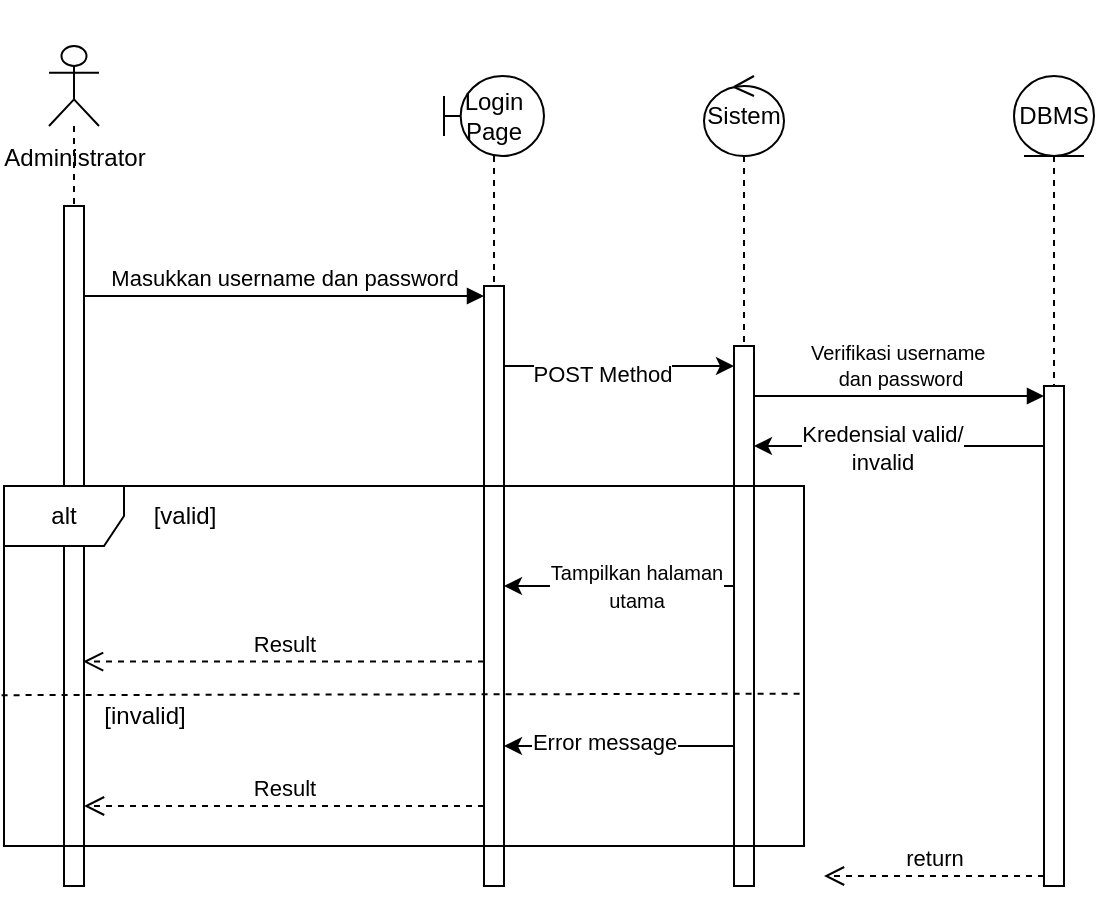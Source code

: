 <mxfile version="24.5.5" type="github">
  <diagram name="Page-1" id="13e1069c-82ec-6db2-03f1-153e76fe0fe0">
    <mxGraphModel dx="1666" dy="751" grid="1" gridSize="10" guides="1" tooltips="1" connect="1" arrows="1" fold="1" page="1" pageScale="1" pageWidth="1100" pageHeight="850" background="none" math="0" shadow="0">
      <root>
        <mxCell id="0" />
        <mxCell id="1" parent="0" />
        <mxCell id="qAsL3f_95yQnwN6Ljhob-19" style="edgeStyle=orthogonalEdgeStyle;rounded=0;orthogonalLoop=1;jettySize=auto;html=1;curved=0;" edge="1" parent="1" source="qAsL3f_95yQnwN6Ljhob-2" target="qAsL3f_95yQnwN6Ljhob-17">
          <mxGeometry relative="1" as="geometry">
            <Array as="points">
              <mxPoint x="360" y="270" />
              <mxPoint x="360" y="270" />
            </Array>
          </mxGeometry>
        </mxCell>
        <mxCell id="qAsL3f_95yQnwN6Ljhob-20" value="POST Method" style="edgeLabel;html=1;align=center;verticalAlign=middle;resizable=0;points=[];" vertex="1" connectable="0" parent="qAsL3f_95yQnwN6Ljhob-19">
          <mxGeometry x="-0.158" y="-4" relative="1" as="geometry">
            <mxPoint as="offset" />
          </mxGeometry>
        </mxCell>
        <mxCell id="qAsL3f_95yQnwN6Ljhob-2" value="" style="html=1;points=[[0,0,0,0,5],[0,1,0,0,-5],[1,0,0,0,5],[1,1,0,0,-5]];perimeter=orthogonalPerimeter;outlineConnect=0;targetShapes=umlLifeline;portConstraint=eastwest;newEdgeStyle={&quot;curved&quot;:0,&quot;rounded&quot;:0};" vertex="1" parent="1">
          <mxGeometry x="320" y="230" width="10" height="300" as="geometry" />
        </mxCell>
        <mxCell id="qAsL3f_95yQnwN6Ljhob-3" value="Masukkan username dan password" style="html=1;verticalAlign=bottom;endArrow=block;curved=0;rounded=0;entryX=0;entryY=0;entryDx=0;entryDy=5;" edge="1" target="qAsL3f_95yQnwN6Ljhob-2" parent="1" source="qAsL3f_95yQnwN6Ljhob-5">
          <mxGeometry relative="1" as="geometry">
            <mxPoint x="170" y="235" as="sourcePoint" />
            <mxPoint as="offset" />
          </mxGeometry>
        </mxCell>
        <mxCell id="qAsL3f_95yQnwN6Ljhob-4" value="Result" style="html=1;verticalAlign=bottom;endArrow=open;dashed=1;endSize=8;curved=0;rounded=0;entryX=0.952;entryY=0.67;entryDx=0;entryDy=0;entryPerimeter=0;" edge="1" source="qAsL3f_95yQnwN6Ljhob-2" parent="1" target="qAsL3f_95yQnwN6Ljhob-5">
          <mxGeometry relative="1" as="geometry">
            <mxPoint x="170" y="525" as="targetPoint" />
          </mxGeometry>
        </mxCell>
        <mxCell id="qAsL3f_95yQnwN6Ljhob-5" value="" style="html=1;points=[[0,0,0,0,5],[0,1,0,0,-5],[1,0,0,0,5],[1,1,0,0,-5]];perimeter=orthogonalPerimeter;outlineConnect=0;targetShapes=umlLifeline;portConstraint=eastwest;newEdgeStyle={&quot;curved&quot;:0,&quot;rounded&quot;:0};" vertex="1" parent="1">
          <mxGeometry x="110" y="190" width="10" height="340" as="geometry" />
        </mxCell>
        <mxCell id="qAsL3f_95yQnwN6Ljhob-7" value="&lt;div&gt;&lt;br&gt;&lt;/div&gt;&lt;div&gt;&lt;br&gt;&lt;/div&gt;&lt;div&gt;&lt;br&gt;&lt;/div&gt;&lt;div&gt;&lt;br&gt;&lt;/div&gt;&lt;div&gt;&lt;br&gt;&lt;/div&gt;Administrator" style="shape=umlLifeline;perimeter=lifelinePerimeter;whiteSpace=wrap;html=1;container=1;dropTarget=0;collapsible=0;recursiveResize=0;outlineConnect=0;portConstraint=eastwest;newEdgeStyle={&quot;curved&quot;:0,&quot;rounded&quot;:0};participant=umlActor;" vertex="1" parent="1">
          <mxGeometry x="102.5" y="110" width="25" height="80" as="geometry" />
        </mxCell>
        <mxCell id="qAsL3f_95yQnwN6Ljhob-12" value="Login&lt;div&gt;Page&lt;/div&gt;" style="shape=umlLifeline;perimeter=lifelinePerimeter;whiteSpace=wrap;html=1;container=1;dropTarget=0;collapsible=0;recursiveResize=0;outlineConnect=0;portConstraint=eastwest;newEdgeStyle={&quot;curved&quot;:0,&quot;rounded&quot;:0};participant=umlBoundary;" vertex="1" parent="1">
          <mxGeometry x="300" y="125" width="50" height="105" as="geometry" />
        </mxCell>
        <mxCell id="qAsL3f_95yQnwN6Ljhob-15" value="DBMS" style="shape=umlLifeline;perimeter=lifelinePerimeter;whiteSpace=wrap;html=1;container=1;dropTarget=0;collapsible=0;recursiveResize=0;outlineConnect=0;portConstraint=eastwest;newEdgeStyle={&quot;curved&quot;:0,&quot;rounded&quot;:0};participant=umlEntity;" vertex="1" parent="1">
          <mxGeometry x="585" y="125" width="40" height="155" as="geometry" />
        </mxCell>
        <mxCell id="qAsL3f_95yQnwN6Ljhob-16" value="Sistem" style="shape=umlLifeline;perimeter=lifelinePerimeter;whiteSpace=wrap;html=1;container=1;dropTarget=0;collapsible=0;recursiveResize=0;outlineConnect=0;portConstraint=eastwest;newEdgeStyle={&quot;curved&quot;:0,&quot;rounded&quot;:0};participant=umlControl;" vertex="1" parent="1">
          <mxGeometry x="430" y="125" width="40" height="135" as="geometry" />
        </mxCell>
        <mxCell id="qAsL3f_95yQnwN6Ljhob-26" style="edgeStyle=orthogonalEdgeStyle;rounded=0;orthogonalLoop=1;jettySize=auto;html=1;curved=0;" edge="1" parent="1" source="qAsL3f_95yQnwN6Ljhob-17" target="qAsL3f_95yQnwN6Ljhob-2">
          <mxGeometry relative="1" as="geometry">
            <Array as="points">
              <mxPoint x="420" y="380" />
              <mxPoint x="420" y="380" />
            </Array>
          </mxGeometry>
        </mxCell>
        <mxCell id="qAsL3f_95yQnwN6Ljhob-27" value="&lt;font style=&quot;font-size: 10px;&quot;&gt;Tampilkan halaman&lt;/font&gt;&lt;div&gt;&lt;font style=&quot;font-size: 10px;&quot;&gt;utama&lt;/font&gt;&lt;/div&gt;" style="edgeLabel;html=1;align=center;verticalAlign=middle;resizable=0;points=[];" vertex="1" connectable="0" parent="qAsL3f_95yQnwN6Ljhob-26">
          <mxGeometry x="-0.2" y="-1" relative="1" as="geometry">
            <mxPoint x="-3" y="1" as="offset" />
          </mxGeometry>
        </mxCell>
        <mxCell id="qAsL3f_95yQnwN6Ljhob-29" style="edgeStyle=orthogonalEdgeStyle;rounded=0;orthogonalLoop=1;jettySize=auto;html=1;curved=0;" edge="1" parent="1" source="qAsL3f_95yQnwN6Ljhob-17" target="qAsL3f_95yQnwN6Ljhob-2">
          <mxGeometry relative="1" as="geometry">
            <Array as="points">
              <mxPoint x="360" y="460" />
              <mxPoint x="360" y="460" />
            </Array>
          </mxGeometry>
        </mxCell>
        <mxCell id="qAsL3f_95yQnwN6Ljhob-30" value="Error message" style="edgeLabel;html=1;align=center;verticalAlign=middle;resizable=0;points=[];" vertex="1" connectable="0" parent="qAsL3f_95yQnwN6Ljhob-29">
          <mxGeometry x="0.135" y="-2" relative="1" as="geometry">
            <mxPoint as="offset" />
          </mxGeometry>
        </mxCell>
        <mxCell id="qAsL3f_95yQnwN6Ljhob-17" value="" style="html=1;points=[[0,0,0,0,5],[0,1,0,0,-5],[1,0,0,0,5],[1,1,0,0,-5]];perimeter=orthogonalPerimeter;outlineConnect=0;targetShapes=umlLifeline;portConstraint=eastwest;newEdgeStyle={&quot;curved&quot;:0,&quot;rounded&quot;:0};" vertex="1" parent="1">
          <mxGeometry x="445" y="260" width="10" height="270" as="geometry" />
        </mxCell>
        <mxCell id="qAsL3f_95yQnwN6Ljhob-24" style="edgeStyle=orthogonalEdgeStyle;rounded=0;orthogonalLoop=1;jettySize=auto;html=1;curved=0;" edge="1" parent="1" source="qAsL3f_95yQnwN6Ljhob-21" target="qAsL3f_95yQnwN6Ljhob-17">
          <mxGeometry relative="1" as="geometry">
            <Array as="points">
              <mxPoint x="480" y="310" />
              <mxPoint x="480" y="310" />
            </Array>
          </mxGeometry>
        </mxCell>
        <mxCell id="qAsL3f_95yQnwN6Ljhob-25" value="Kredensial valid/&lt;div&gt;invalid&lt;/div&gt;" style="edgeLabel;html=1;align=center;verticalAlign=middle;resizable=0;points=[];" vertex="1" connectable="0" parent="qAsL3f_95yQnwN6Ljhob-24">
          <mxGeometry x="0.123" y="1" relative="1" as="geometry">
            <mxPoint as="offset" />
          </mxGeometry>
        </mxCell>
        <mxCell id="qAsL3f_95yQnwN6Ljhob-21" value="" style="html=1;points=[[0,0,0,0,5],[0,1,0,0,-5],[1,0,0,0,5],[1,1,0,0,-5]];perimeter=orthogonalPerimeter;outlineConnect=0;targetShapes=umlLifeline;portConstraint=eastwest;newEdgeStyle={&quot;curved&quot;:0,&quot;rounded&quot;:0};" vertex="1" parent="1">
          <mxGeometry x="600" y="280" width="10" height="250" as="geometry" />
        </mxCell>
        <mxCell id="qAsL3f_95yQnwN6Ljhob-22" value="&lt;font style=&quot;font-size: 10px;&quot;&gt;Verifikasi username&amp;nbsp;&lt;/font&gt;&lt;div&gt;&lt;font style=&quot;font-size: 10px;&quot;&gt;dan password&lt;/font&gt;&lt;/div&gt;" style="html=1;verticalAlign=bottom;endArrow=block;curved=0;rounded=0;entryX=0;entryY=0;entryDx=0;entryDy=5;" edge="1" target="qAsL3f_95yQnwN6Ljhob-21" parent="1" source="qAsL3f_95yQnwN6Ljhob-17">
          <mxGeometry relative="1" as="geometry">
            <mxPoint x="480" y="285" as="sourcePoint" />
          </mxGeometry>
        </mxCell>
        <mxCell id="qAsL3f_95yQnwN6Ljhob-23" value="return" style="html=1;verticalAlign=bottom;endArrow=open;dashed=1;endSize=8;curved=0;rounded=0;exitX=0;exitY=1;exitDx=0;exitDy=-5;" edge="1" source="qAsL3f_95yQnwN6Ljhob-21" parent="1">
          <mxGeometry relative="1" as="geometry">
            <mxPoint x="490" y="525" as="targetPoint" />
          </mxGeometry>
        </mxCell>
        <mxCell id="qAsL3f_95yQnwN6Ljhob-31" value="alt" style="shape=umlFrame;whiteSpace=wrap;html=1;pointerEvents=0;" vertex="1" parent="1">
          <mxGeometry x="80" y="330" width="400" height="180" as="geometry" />
        </mxCell>
        <mxCell id="qAsL3f_95yQnwN6Ljhob-35" value="" style="endArrow=none;dashed=1;html=1;rounded=0;exitX=-0.003;exitY=0.581;exitDx=0;exitDy=0;exitPerimeter=0;entryX=1.001;entryY=0.577;entryDx=0;entryDy=0;entryPerimeter=0;" edge="1" parent="1" source="qAsL3f_95yQnwN6Ljhob-31" target="qAsL3f_95yQnwN6Ljhob-31">
          <mxGeometry width="50" height="50" relative="1" as="geometry">
            <mxPoint x="280" y="410" as="sourcePoint" />
            <mxPoint x="330" y="360" as="targetPoint" />
          </mxGeometry>
        </mxCell>
        <mxCell id="qAsL3f_95yQnwN6Ljhob-36" value="[invalid]" style="text;html=1;align=center;verticalAlign=middle;resizable=0;points=[];autosize=1;strokeColor=none;fillColor=none;" vertex="1" parent="1">
          <mxGeometry x="120" y="430" width="60" height="30" as="geometry" />
        </mxCell>
        <mxCell id="qAsL3f_95yQnwN6Ljhob-37" value="[valid]" style="text;html=1;align=center;verticalAlign=middle;resizable=0;points=[];autosize=1;strokeColor=none;fillColor=none;" vertex="1" parent="1">
          <mxGeometry x="145" y="330" width="50" height="30" as="geometry" />
        </mxCell>
        <mxCell id="qAsL3f_95yQnwN6Ljhob-38" value="Result" style="html=1;verticalAlign=bottom;endArrow=open;dashed=1;endSize=8;curved=0;rounded=0;entryX=0.952;entryY=0.67;entryDx=0;entryDy=0;entryPerimeter=0;" edge="1" parent="1">
          <mxGeometry relative="1" as="geometry">
            <mxPoint x="120" y="490" as="targetPoint" />
            <mxPoint x="320" y="490" as="sourcePoint" />
          </mxGeometry>
        </mxCell>
      </root>
    </mxGraphModel>
  </diagram>
</mxfile>
